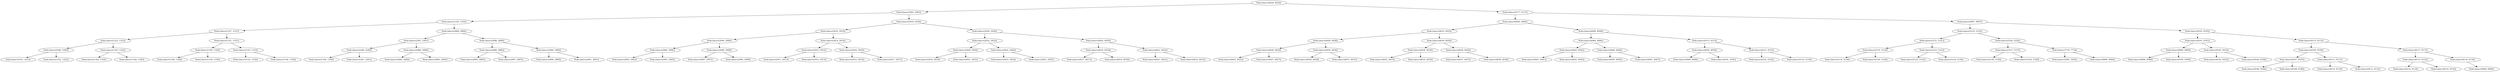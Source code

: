 digraph G{
1496910348 [label="Node{data=[4024, 4024]}"]
1496910348 -> 856483457
856483457 [label="Node{data=[2902, 2902]}"]
856483457 -> 170635678
170635678 [label="Node{data=[1335, 1335]}"]
170635678 -> 1101917037
1101917037 [label="Node{data=[1327, 1327]}"]
1101917037 -> 1356193854
1356193854 [label="Node{data=[1323, 1323]}"]
1356193854 -> 70859851
70859851 [label="Node{data=[1040, 1040]}"]
70859851 -> 1405733395
1405733395 [label="Node{data=[1031, 1031]}"]
70859851 -> 2098308484
2098308484 [label="Node{data=[1322, 1322]}"]
1356193854 -> 37387784
37387784 [label="Node{data=[1325, 1325]}"]
37387784 -> 1336721760
1336721760 [label="Node{data=[1324, 1324]}"]
37387784 -> 1386742740
1386742740 [label="Node{data=[1326, 1326]}"]
1101917037 -> 585474432
585474432 [label="Node{data=[1331, 1331]}"]
585474432 -> 1946042858
1946042858 [label="Node{data=[1329, 1329]}"]
1946042858 -> 1517300020
1517300020 [label="Node{data=[1328, 1328]}"]
1946042858 -> 1213478669
1213478669 [label="Node{data=[1330, 1330]}"]
585474432 -> 1194485286
1194485286 [label="Node{data=[1333, 1333]}"]
1194485286 -> 1178766907
1178766907 [label="Node{data=[1332, 1332]}"]
1194485286 -> 497034830
497034830 [label="Node{data=[1334, 1334]}"]
170635678 -> 1948620456
1948620456 [label="Node{data=[2894, 2894]}"]
1948620456 -> 552783196
552783196 [label="Node{data=[2281, 2281]}"]
552783196 -> 1913895983
1913895983 [label="Node{data=[2246, 2246]}"]
1913895983 -> 1855813237
1855813237 [label="Node{data=[1336, 1336]}"]
1913895983 -> 911556056
911556056 [label="Node{data=[2261, 2261]}"]
552783196 -> 16485987
16485987 [label="Node{data=[2868, 2868]}"]
16485987 -> 1877391511
1877391511 [label="Node{data=[2440, 2440]}"]
16485987 -> 1783453120
1783453120 [label="Node{data=[2893, 2893]}"]
1948620456 -> 1969823404
1969823404 [label="Node{data=[2898, 2898]}"]
1969823404 -> 691871476
691871476 [label="Node{data=[2896, 2896]}"]
691871476 -> 1942305092
1942305092 [label="Node{data=[2895, 2895]}"]
691871476 -> 1931907497
1931907497 [label="Node{data=[2897, 2897]}"]
1969823404 -> 1309109535
1309109535 [label="Node{data=[2900, 2900]}"]
1309109535 -> 252448917
252448917 [label="Node{data=[2899, 2899]}"]
1309109535 -> 1440290601
1440290601 [label="Node{data=[2901, 2901]}"]
856483457 -> 313880546
313880546 [label="Node{data=[2918, 2918]}"]
313880546 -> 1739556670
1739556670 [label="Node{data=[2910, 2910]}"]
1739556670 -> 147368934
147368934 [label="Node{data=[2906, 2906]}"]
147368934 -> 355833225
355833225 [label="Node{data=[2904, 2904]}"]
355833225 -> 751186610
751186610 [label="Node{data=[2903, 2903]}"]
355833225 -> 936101475
936101475 [label="Node{data=[2905, 2905]}"]
147368934 -> 2047986919
2047986919 [label="Node{data=[2908, 2908]}"]
2047986919 -> 1135708145
1135708145 [label="Node{data=[2907, 2907]}"]
2047986919 -> 1585413783
1585413783 [label="Node{data=[2909, 2909]}"]
1739556670 -> 938361829
938361829 [label="Node{data=[2914, 2914]}"]
938361829 -> 1131206411
1131206411 [label="Node{data=[2912, 2912]}"]
1131206411 -> 204299928
204299928 [label="Node{data=[2911, 2911]}"]
1131206411 -> 696451660
696451660 [label="Node{data=[2913, 2913]}"]
938361829 -> 1823968754
1823968754 [label="Node{data=[2916, 2916]}"]
1823968754 -> 1229380576
1229380576 [label="Node{data=[2915, 2915]}"]
1823968754 -> 796497358
796497358 [label="Node{data=[2917, 2917]}"]
313880546 -> 509178639
509178639 [label="Node{data=[2926, 2926]}"]
509178639 -> 1313977643
1313977643 [label="Node{data=[2922, 2922]}"]
1313977643 -> 834137818
834137818 [label="Node{data=[2920, 2920]}"]
834137818 -> 1375980231
1375980231 [label="Node{data=[2919, 2919]}"]
834137818 -> 118954627
118954627 [label="Node{data=[2921, 2921]}"]
1313977643 -> 1152126887
1152126887 [label="Node{data=[2924, 2924]}"]
1152126887 -> 1248065750
1248065750 [label="Node{data=[2923, 2923]}"]
1152126887 -> 117069487
117069487 [label="Node{data=[2925, 2925]}"]
509178639 -> 965117937
965117937 [label="Node{data=[4020, 4020]}"]
965117937 -> 494102097
494102097 [label="Node{data=[4018, 4018]}"]
494102097 -> 1216579681
1216579681 [label="Node{data=[4017, 4017]}"]
494102097 -> 479781104
479781104 [label="Node{data=[4019, 4019]}"]
965117937 -> 288118173
288118173 [label="Node{data=[4022, 4022]}"]
288118173 -> 401340423
401340423 [label="Node{data=[4021, 4021]}"]
288118173 -> 1132440091
1132440091 [label="Node{data=[4023, 4023]}"]
1496910348 -> 406539748
406539748 [label="Node{data=[5117, 5117]}"]
406539748 -> 1808298947
1808298947 [label="Node{data=[4040, 4040]}"]
1808298947 -> 590058877
590058877 [label="Node{data=[4032, 4032]}"]
590058877 -> 490396785
490396785 [label="Node{data=[4028, 4028]}"]
490396785 -> 1605170783
1605170783 [label="Node{data=[4026, 4026]}"]
1605170783 -> 2010300418
2010300418 [label="Node{data=[4025, 4025]}"]
1605170783 -> 145568760
145568760 [label="Node{data=[4027, 4027]}"]
490396785 -> 1128247240
1128247240 [label="Node{data=[4030, 4030]}"]
1128247240 -> 2065278974
2065278974 [label="Node{data=[4029, 4029]}"]
1128247240 -> 439007823
439007823 [label="Node{data=[4031, 4031]}"]
590058877 -> 2079946753
2079946753 [label="Node{data=[4036, 4036]}"]
2079946753 -> 1166461273
1166461273 [label="Node{data=[4034, 4034]}"]
1166461273 -> 1939251264
1939251264 [label="Node{data=[4033, 4033]}"]
1166461273 -> 1008829631
1008829631 [label="Node{data=[4035, 4035]}"]
2079946753 -> 204003914
204003914 [label="Node{data=[4038, 4038]}"]
204003914 -> 2132215447
2132215447 [label="Node{data=[4037, 4037]}"]
204003914 -> 969227669
969227669 [label="Node{data=[4039, 4039]}"]
1808298947 -> 158417518
158417518 [label="Node{data=[4048, 4048]}"]
158417518 -> 1128342400
1128342400 [label="Node{data=[4044, 4044]}"]
1128342400 -> 77969089
77969089 [label="Node{data=[4042, 4042]}"]
77969089 -> 345774677
345774677 [label="Node{data=[4041, 4041]}"]
77969089 -> 402479258
402479258 [label="Node{data=[4043, 4043]}"]
1128342400 -> 1575630022
1575630022 [label="Node{data=[4046, 4046]}"]
1575630022 -> 1951433220
1951433220 [label="Node{data=[4045, 4045]}"]
1575630022 -> 6975593
6975593 [label="Node{data=[4047, 4047]}"]
158417518 -> 2100216182
2100216182 [label="Node{data=[4313, 4313]}"]
2100216182 -> 1911457297
1911457297 [label="Node{data=[4050, 4050]}"]
1911457297 -> 22968970
22968970 [label="Node{data=[4049, 4049]}"]
1911457297 -> 1390717936
1390717936 [label="Node{data=[4191, 4191]}"]
2100216182 -> 1506473387
1506473387 [label="Node{data=[4513, 4513]}"]
1506473387 -> 1553018509
1553018509 [label="Node{data=[4332, 4332]}"]
1506473387 -> 787060159
787060159 [label="Node{data=[5116, 5116]}"]
406539748 -> 1495597241
1495597241 [label="Node{data=[9097, 9097]}"]
1495597241 -> 1464648091
1464648091 [label="Node{data=[5125, 5125]}"]
1464648091 -> 50096313
50096313 [label="Node{data=[5121, 5121]}"]
50096313 -> 1624916276
1624916276 [label="Node{data=[5119, 5119]}"]
1624916276 -> 294364510
294364510 [label="Node{data=[5118, 5118]}"]
1624916276 -> 553320173
553320173 [label="Node{data=[5120, 5120]}"]
50096313 -> 1101194219
1101194219 [label="Node{data=[5123, 5123]}"]
1101194219 -> 1942210826
1942210826 [label="Node{data=[5122, 5122]}"]
1101194219 -> 1059992441
1059992441 [label="Node{data=[5124, 5124]}"]
1464648091 -> 1221898215
1221898215 [label="Node{data=[5226, 5226]}"]
1221898215 -> 515879085
515879085 [label="Node{data=[5127, 5127]}"]
515879085 -> 1935253993
1935253993 [label="Node{data=[5126, 5126]}"]
515879085 -> 1034084608
1034084608 [label="Node{data=[5128, 5128]}"]
1221898215 -> 1348786884
1348786884 [label="Node{data=[7774, 7774]}"]
1348786884 -> 868037309
868037309 [label="Node{data=[5565, 5565]}"]
1348786884 -> 223714250
223714250 [label="Node{data=[9060, 9060]}"]
1495597241 -> 668324225
668324225 [label="Node{data=[9105, 9105]}"]
668324225 -> 1360108869
1360108869 [label="Node{data=[9101, 9101]}"]
1360108869 -> 191063296
191063296 [label="Node{data=[9099, 9099]}"]
191063296 -> 709436525
709436525 [label="Node{data=[9098, 9098]}"]
191063296 -> 597275004
597275004 [label="Node{data=[9100, 9100]}"]
1360108869 -> 2126511103
2126511103 [label="Node{data=[9103, 9103]}"]
2126511103 -> 1860487757
1860487757 [label="Node{data=[9102, 9102]}"]
2126511103 -> 225309104
225309104 [label="Node{data=[9104, 9104]}"]
668324225 -> 1670492976
1670492976 [label="Node{data=[9113, 9113]}"]
1670492976 -> 1659948222
1659948222 [label="Node{data=[9109, 9109]}"]
1659948222 -> 713999375
713999375 [label="Node{data=[9107, 9107]}"]
713999375 -> 1208766623
1208766623 [label="Node{data=[9106, 9106]}"]
713999375 -> 644506269
644506269 [label="Node{data=[9108, 9108]}"]
1659948222 -> 1117507538
1117507538 [label="Node{data=[9111, 9111]}"]
1117507538 -> 510252338
510252338 [label="Node{data=[9110, 9110]}"]
1117507538 -> 885782216
885782216 [label="Node{data=[9112, 9112]}"]
1670492976 -> 1103103046
1103103046 [label="Node{data=[9117, 9117]}"]
1103103046 -> 1572452083
1572452083 [label="Node{data=[9115, 9115]}"]
1572452083 -> 220801075
220801075 [label="Node{data=[9114, 9114]}"]
1572452083 -> 1715466984
1715466984 [label="Node{data=[9116, 9116]}"]
1103103046 -> 664549469
664549469 [label="Node{data=[9118, 9118]}"]
664549469 -> 931269747
931269747 [label="Node{data=[9409, 9409]}"]
}